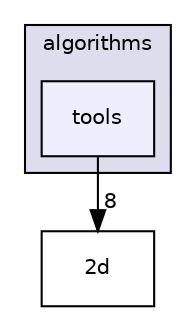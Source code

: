 digraph "C:/Users/vladm/Documents/virtual_box_shared_folders/ubuntu14.04_lts/3d_obj_segm/src/algorithms/tools" {
  compound=true
  node [ fontsize="10", fontname="Helvetica"];
  edge [ labelfontsize="10", labelfontname="Helvetica"];
  subgraph clusterdir_f92382008a82ef68a652e56674f32135 {
    graph [ bgcolor="#ddddee", pencolor="black", label="algorithms" fontname="Helvetica", fontsize="10", URL="dir_f92382008a82ef68a652e56674f32135.html"]
  dir_745ec8e30f4d681fe0ab49393c003a2b [shape=box, label="tools", style="filled", fillcolor="#eeeeff", pencolor="black", URL="dir_745ec8e30f4d681fe0ab49393c003a2b.html"];
  }
  dir_34e709d12de242dc6db4deeed6f928ff [shape=box label="2d" URL="dir_34e709d12de242dc6db4deeed6f928ff.html"];
  dir_745ec8e30f4d681fe0ab49393c003a2b->dir_34e709d12de242dc6db4deeed6f928ff [headlabel="8", labeldistance=1.5 headhref="dir_000011_000008.html"];
}
